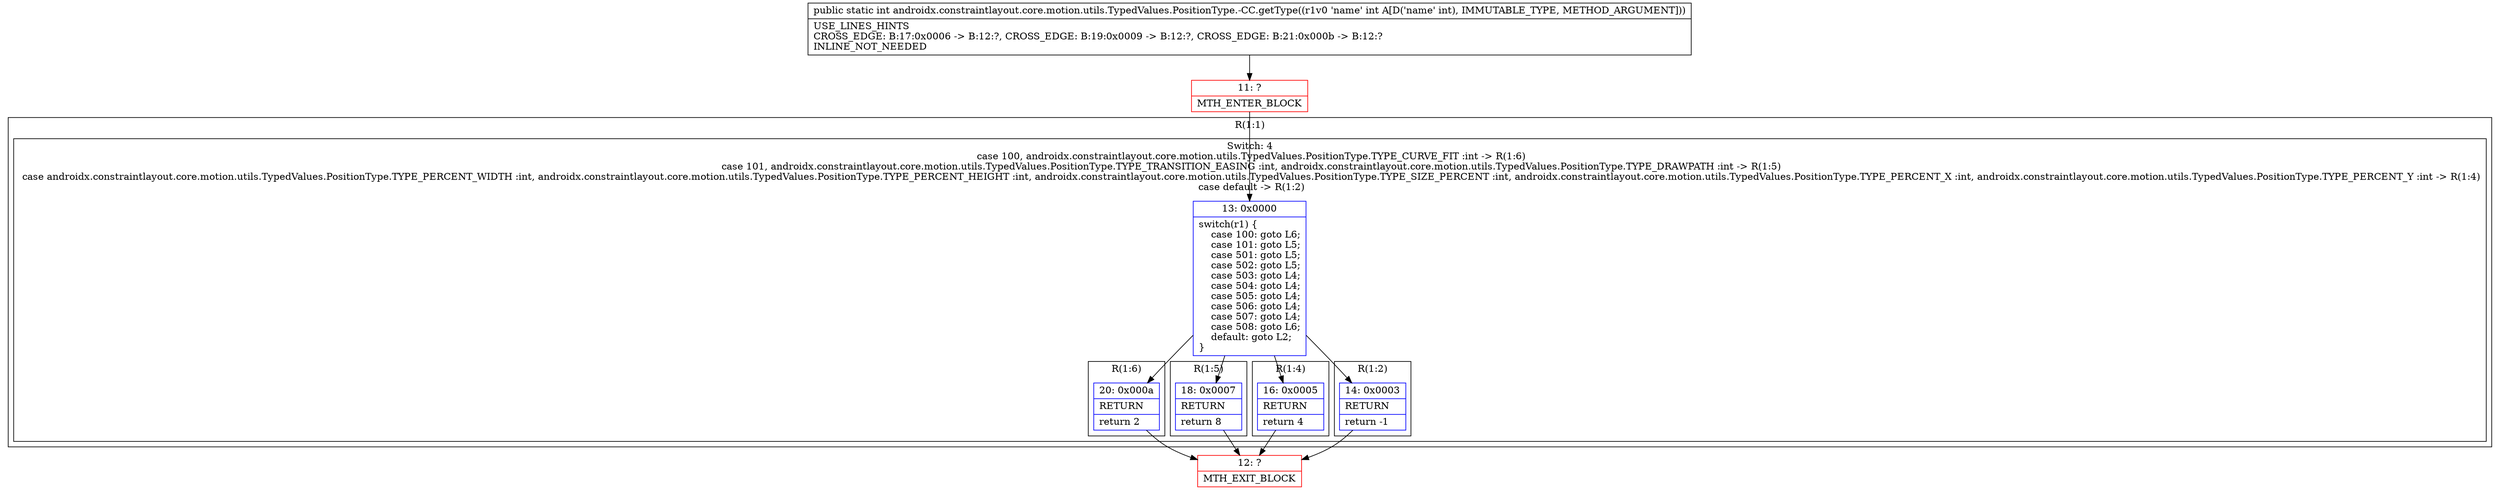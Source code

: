 digraph "CFG forandroidx.constraintlayout.core.motion.utils.TypedValues.PositionType.\-CC.getType(I)I" {
subgraph cluster_Region_272112666 {
label = "R(1:1)";
node [shape=record,color=blue];
subgraph cluster_SwitchRegion_1413291392 {
label = "Switch: 4
 case 100, androidx.constraintlayout.core.motion.utils.TypedValues.PositionType.TYPE_CURVE_FIT :int -> R(1:6)
 case 101, androidx.constraintlayout.core.motion.utils.TypedValues.PositionType.TYPE_TRANSITION_EASING :int, androidx.constraintlayout.core.motion.utils.TypedValues.PositionType.TYPE_DRAWPATH :int -> R(1:5)
 case androidx.constraintlayout.core.motion.utils.TypedValues.PositionType.TYPE_PERCENT_WIDTH :int, androidx.constraintlayout.core.motion.utils.TypedValues.PositionType.TYPE_PERCENT_HEIGHT :int, androidx.constraintlayout.core.motion.utils.TypedValues.PositionType.TYPE_SIZE_PERCENT :int, androidx.constraintlayout.core.motion.utils.TypedValues.PositionType.TYPE_PERCENT_X :int, androidx.constraintlayout.core.motion.utils.TypedValues.PositionType.TYPE_PERCENT_Y :int -> R(1:4)
 case default -> R(1:2)";
node [shape=record,color=blue];
Node_13 [shape=record,label="{13\:\ 0x0000|switch(r1) \{\l    case 100: goto L6;\l    case 101: goto L5;\l    case 501: goto L5;\l    case 502: goto L5;\l    case 503: goto L4;\l    case 504: goto L4;\l    case 505: goto L4;\l    case 506: goto L4;\l    case 507: goto L4;\l    case 508: goto L6;\l    default: goto L2;\l\}\l}"];
subgraph cluster_Region_1807363860 {
label = "R(1:6)";
node [shape=record,color=blue];
Node_20 [shape=record,label="{20\:\ 0x000a|RETURN\l|return 2\l}"];
}
subgraph cluster_Region_654422662 {
label = "R(1:5)";
node [shape=record,color=blue];
Node_18 [shape=record,label="{18\:\ 0x0007|RETURN\l|return 8\l}"];
}
subgraph cluster_Region_2005512880 {
label = "R(1:4)";
node [shape=record,color=blue];
Node_16 [shape=record,label="{16\:\ 0x0005|RETURN\l|return 4\l}"];
}
subgraph cluster_Region_1273258204 {
label = "R(1:2)";
node [shape=record,color=blue];
Node_14 [shape=record,label="{14\:\ 0x0003|RETURN\l|return \-1\l}"];
}
}
}
Node_11 [shape=record,color=red,label="{11\:\ ?|MTH_ENTER_BLOCK\l}"];
Node_12 [shape=record,color=red,label="{12\:\ ?|MTH_EXIT_BLOCK\l}"];
MethodNode[shape=record,label="{public static int androidx.constraintlayout.core.motion.utils.TypedValues.PositionType.\-CC.getType((r1v0 'name' int A[D('name' int), IMMUTABLE_TYPE, METHOD_ARGUMENT]))  | USE_LINES_HINTS\lCROSS_EDGE: B:17:0x0006 \-\> B:12:?, CROSS_EDGE: B:19:0x0009 \-\> B:12:?, CROSS_EDGE: B:21:0x000b \-\> B:12:?\lINLINE_NOT_NEEDED\l}"];
MethodNode -> Node_11;Node_13 -> Node_14;
Node_13 -> Node_16;
Node_13 -> Node_18;
Node_13 -> Node_20;
Node_20 -> Node_12;
Node_18 -> Node_12;
Node_16 -> Node_12;
Node_14 -> Node_12;
Node_11 -> Node_13;
}

